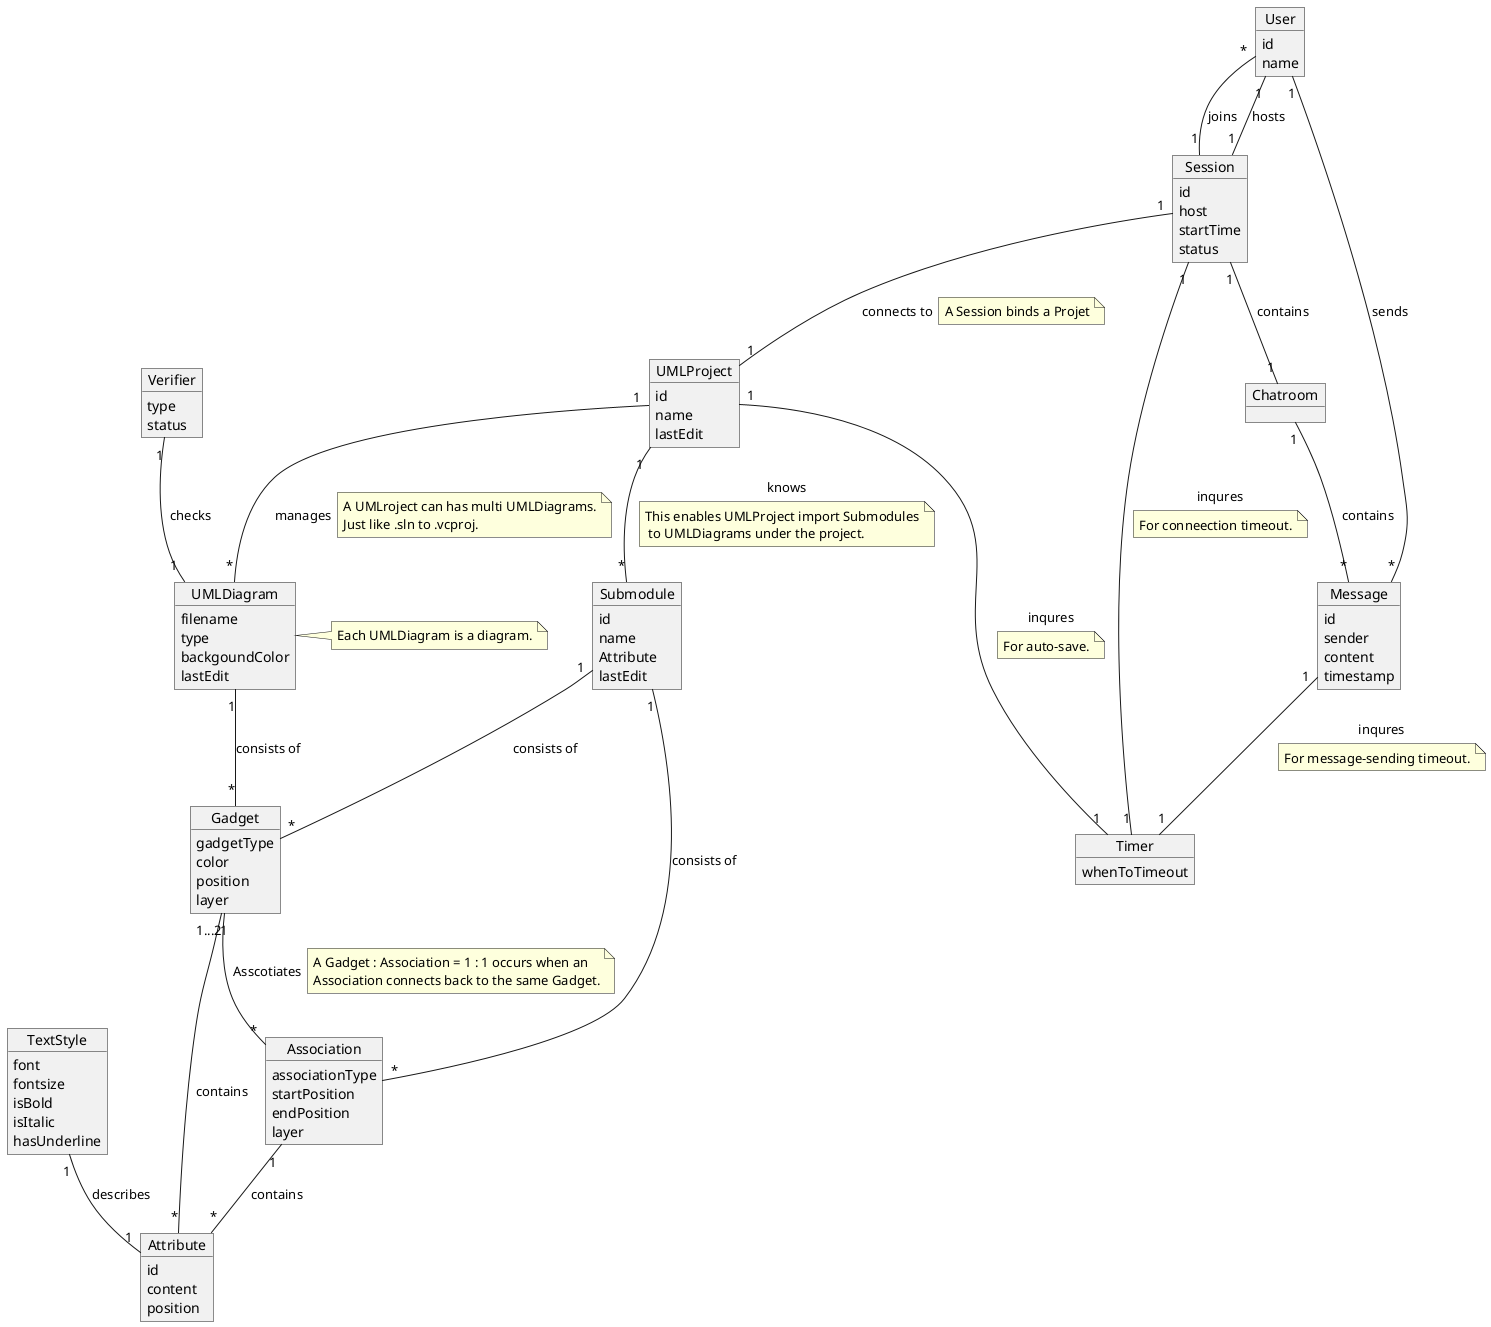 @startuml
hide circle
'hide method
'hide attribute
'hide link


    object User {
        id
        name
    }

    object UMLProject {
        id
        name
        lastEdit
    }

    object UMLDiagram {
        filename
        type
        backgoundColor
        lastEdit
    }
    note right
        Each UMLDiagram is a diagram.
    end note

    object Gadget {
        gadgetType
        color
        position
        layer
    }

    object Association {
        associationType
        startPosition
        endPosition
        layer
    }

    object Submodule {
        id
        name
        Attribute
        lastEdit
    }

    object Session {
        id
        host
        startTime
        status
    }

    object Chatroom {

    }

    object Message {
        id
        sender
        content
        timestamp
    }

    object Attribute {
        id
        content
        position
    }

    object TextStyle {
        font
        fontsize
        isBold
        isItalic
        hasUnderline
    }

    object Timer {
        whenToTimeout
    }


    object Verifier {
        type
        status
    }


    UMLProject "1" -- "*" UMLDiagram : manages
    note right on link
        A UMLroject can has multi UMLDiagrams.
        Just like .sln to .vcproj.
    end note

    UMLDiagram "1" -- "*" Gadget : consists of
    Submodule "1" -- "*" Gadget : consists of
    Submodule "1" -- "*" Association : consists of
    Gadget "1" -- "*" Attribute : contains
    Association  "1" -- "*" Attribute : contains
    Gadget "1...2" -- "*" Association : Asscotiates
    note right on link
        A Gadget : Association = 1 : 1 occurs when an
        Association connects back to the same Gadget.
    end note
    UMLProject  "1" -- "*" Submodule : knows
    note bottom on link
        This enables UMLProject import Submodules
         to UMLDiagrams under the project.
    end note

    User "1" -- "1" Session : hosts
    User  "*" -- "1" Session : joins
    Session "1" -- "1" UMLProject : connects to
    note right on link
        A Session binds a Projet
    end note
    Session "1" -- "1" Chatroom : contains
    Chatroom "1" -- "*" Message : contains
    User "1" -- "*" Message : sends
    TextStyle "1" -- "1" Attribute : describes
    UMLProject "1" -- "1" Timer : inqures
    note bottom on link
        For auto-save.
    end note
    Session "1" -- "1" Timer : inqures
    note bottom on link
            For conneection timeout.
    end note
    Message "1" -- "1" Timer : inqures
    note bottom on link
            For message-sending timeout.
    end note
    Verifier "1" -- "1" UMLDiagram : checks



@endtuml
